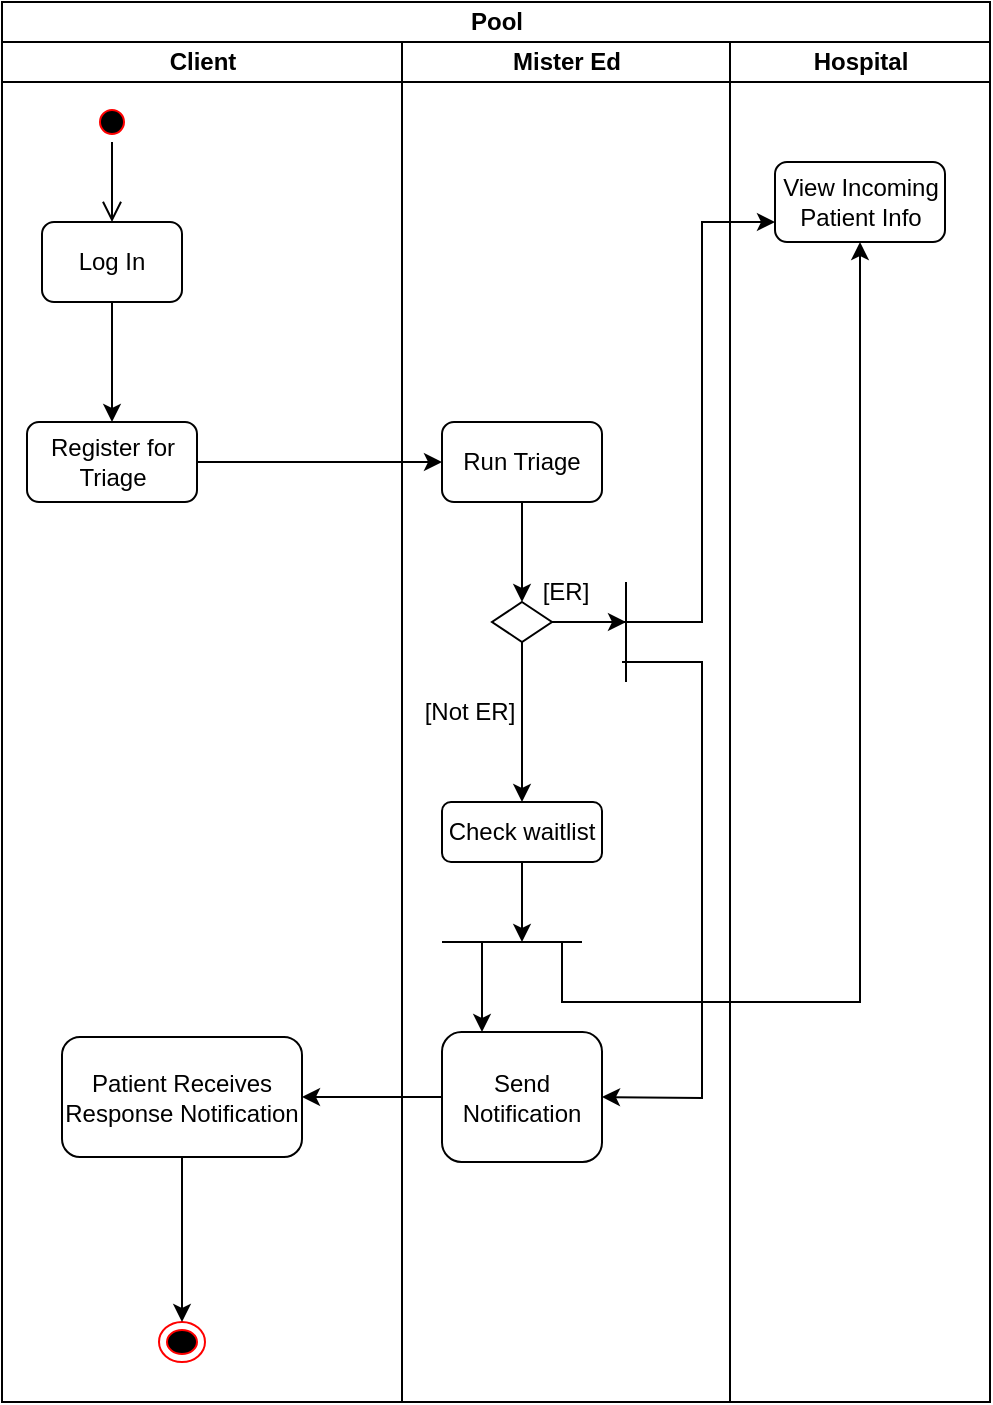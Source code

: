 <mxfile version="24.7.17">
  <diagram name="Page-1" id="bOFyLktQ3b1tLQeO2AxJ">
    <mxGraphModel dx="794" dy="458" grid="1" gridSize="10" guides="1" tooltips="1" connect="1" arrows="1" fold="1" page="1" pageScale="1" pageWidth="850" pageHeight="1100" math="0" shadow="0">
      <root>
        <mxCell id="0" />
        <mxCell id="1" parent="0" />
        <mxCell id="eFiqkfWfOuMBbfG-rL7w-1" value="Pool" style="swimlane;childLayout=stackLayout;resizeParent=1;resizeParentMax=0;startSize=20;html=1;" parent="1" vertex="1">
          <mxGeometry x="230.0" y="50" width="494.0" height="700" as="geometry" />
        </mxCell>
        <mxCell id="eFiqkfWfOuMBbfG-rL7w-2" value="Client" style="swimlane;startSize=20;html=1;" parent="eFiqkfWfOuMBbfG-rL7w-1" vertex="1">
          <mxGeometry y="20" width="200" height="680" as="geometry" />
        </mxCell>
        <mxCell id="eFiqkfWfOuMBbfG-rL7w-5" value="" style="edgeStyle=orthogonalEdgeStyle;rounded=0;orthogonalLoop=1;jettySize=auto;html=1;" parent="eFiqkfWfOuMBbfG-rL7w-2" source="eFiqkfWfOuMBbfG-rL7w-6" target="eFiqkfWfOuMBbfG-rL7w-7" edge="1">
          <mxGeometry relative="1" as="geometry" />
        </mxCell>
        <mxCell id="eFiqkfWfOuMBbfG-rL7w-6" value="Log In" style="rounded=1;whiteSpace=wrap;html=1;" parent="eFiqkfWfOuMBbfG-rL7w-2" vertex="1">
          <mxGeometry x="20.0" y="90" width="70" height="40" as="geometry" />
        </mxCell>
        <mxCell id="eFiqkfWfOuMBbfG-rL7w-7" value="Register for Triage" style="rounded=1;whiteSpace=wrap;html=1;" parent="eFiqkfWfOuMBbfG-rL7w-2" vertex="1">
          <mxGeometry x="12.5" y="190" width="85" height="40" as="geometry" />
        </mxCell>
        <mxCell id="eFiqkfWfOuMBbfG-rL7w-8" value="Patient Receives Response Notification" style="rounded=1;whiteSpace=wrap;html=1;" parent="eFiqkfWfOuMBbfG-rL7w-2" vertex="1">
          <mxGeometry x="30.0" y="497.5" width="120" height="60" as="geometry" />
        </mxCell>
        <mxCell id="hl-gX79aC6kVuCpHzivx-5" value="" style="ellipse;html=1;shape=startState;fillColor=#000000;strokeColor=#ff0000;" vertex="1" parent="eFiqkfWfOuMBbfG-rL7w-2">
          <mxGeometry x="45" y="30" width="20" height="20" as="geometry" />
        </mxCell>
        <mxCell id="hl-gX79aC6kVuCpHzivx-6" value="" style="edgeStyle=orthogonalEdgeStyle;html=1;verticalAlign=bottom;endArrow=open;endSize=8;strokeColor=#000000;rounded=0;entryX=0.5;entryY=0;entryDx=0;entryDy=0;" edge="1" source="hl-gX79aC6kVuCpHzivx-5" parent="eFiqkfWfOuMBbfG-rL7w-2" target="eFiqkfWfOuMBbfG-rL7w-6">
          <mxGeometry relative="1" as="geometry">
            <mxPoint x="175.0" y="630" as="targetPoint" />
          </mxGeometry>
        </mxCell>
        <mxCell id="hl-gX79aC6kVuCpHzivx-7" value="" style="ellipse;html=1;shape=endState;fillColor=#000000;strokeColor=#ff0000;" vertex="1" parent="eFiqkfWfOuMBbfG-rL7w-2">
          <mxGeometry x="78.5" y="640" width="23" height="20" as="geometry" />
        </mxCell>
        <mxCell id="hl-gX79aC6kVuCpHzivx-8" value="" style="edgeStyle=orthogonalEdgeStyle;rounded=0;orthogonalLoop=1;jettySize=auto;html=1;exitX=0.5;exitY=1;exitDx=0;exitDy=0;entryX=0.5;entryY=0;entryDx=0;entryDy=0;" edge="1" parent="eFiqkfWfOuMBbfG-rL7w-2" source="eFiqkfWfOuMBbfG-rL7w-8" target="hl-gX79aC6kVuCpHzivx-7">
          <mxGeometry relative="1" as="geometry">
            <mxPoint x="282.0" y="670" as="sourcePoint" />
            <mxPoint x="90.0" y="700" as="targetPoint" />
          </mxGeometry>
        </mxCell>
        <mxCell id="eFiqkfWfOuMBbfG-rL7w-9" value="Mister Ed" style="swimlane;startSize=20;html=1;" parent="eFiqkfWfOuMBbfG-rL7w-1" vertex="1">
          <mxGeometry x="200" y="20" width="164" height="680" as="geometry" />
        </mxCell>
        <mxCell id="eFiqkfWfOuMBbfG-rL7w-10" value="" style="edgeStyle=orthogonalEdgeStyle;rounded=0;orthogonalLoop=1;jettySize=auto;html=1;" parent="eFiqkfWfOuMBbfG-rL7w-9" source="eFiqkfWfOuMBbfG-rL7w-11" edge="1">
          <mxGeometry relative="1" as="geometry">
            <mxPoint x="60.0" y="280" as="targetPoint" />
          </mxGeometry>
        </mxCell>
        <mxCell id="eFiqkfWfOuMBbfG-rL7w-11" value="Run Triage" style="rounded=1;whiteSpace=wrap;html=1;" parent="eFiqkfWfOuMBbfG-rL7w-9" vertex="1">
          <mxGeometry x="20.0" y="190" width="80" height="40" as="geometry" />
        </mxCell>
        <mxCell id="eFiqkfWfOuMBbfG-rL7w-12" value="Check waitlist" style="rounded=1;whiteSpace=wrap;html=1;" parent="eFiqkfWfOuMBbfG-rL7w-9" vertex="1">
          <mxGeometry x="20.0" y="380" width="80" height="30" as="geometry" />
        </mxCell>
        <mxCell id="eFiqkfWfOuMBbfG-rL7w-13" value="" style="edgeStyle=orthogonalEdgeStyle;rounded=0;orthogonalLoop=1;jettySize=auto;html=1;" parent="eFiqkfWfOuMBbfG-rL7w-9" source="eFiqkfWfOuMBbfG-rL7w-14" target="eFiqkfWfOuMBbfG-rL7w-12" edge="1">
          <mxGeometry relative="1" as="geometry" />
        </mxCell>
        <mxCell id="eFiqkfWfOuMBbfG-rL7w-14" value="" style="rhombus;whiteSpace=wrap;html=1;" parent="eFiqkfWfOuMBbfG-rL7w-9" vertex="1">
          <mxGeometry x="45.0" y="280" width="30" height="20" as="geometry" />
        </mxCell>
        <mxCell id="eFiqkfWfOuMBbfG-rL7w-15" value="[ER]" style="text;html=1;align=center;verticalAlign=middle;whiteSpace=wrap;rounded=0;" parent="eFiqkfWfOuMBbfG-rL7w-9" vertex="1">
          <mxGeometry x="52.0" y="260" width="60" height="30" as="geometry" />
        </mxCell>
        <mxCell id="eFiqkfWfOuMBbfG-rL7w-16" value="[Not ER]" style="text;html=1;align=center;verticalAlign=middle;whiteSpace=wrap;rounded=0;" parent="eFiqkfWfOuMBbfG-rL7w-9" vertex="1">
          <mxGeometry x="4.0" y="320" width="60" height="30" as="geometry" />
        </mxCell>
        <mxCell id="eFiqkfWfOuMBbfG-rL7w-17" value="Send Notification" style="rounded=1;whiteSpace=wrap;html=1;" parent="eFiqkfWfOuMBbfG-rL7w-9" vertex="1">
          <mxGeometry x="20" y="495" width="80" height="65" as="geometry" />
        </mxCell>
        <mxCell id="eFiqkfWfOuMBbfG-rL7w-18" value="" style="endArrow=none;html=1;rounded=0;exitX=0.75;exitY=1;exitDx=0;exitDy=0;" parent="eFiqkfWfOuMBbfG-rL7w-9" edge="1">
          <mxGeometry width="50" height="50" relative="1" as="geometry">
            <mxPoint x="112.0" y="270" as="sourcePoint" />
            <mxPoint x="112.0" y="320" as="targetPoint" />
          </mxGeometry>
        </mxCell>
        <mxCell id="eFiqkfWfOuMBbfG-rL7w-19" value="" style="endArrow=classic;html=1;rounded=0;exitX=1;exitY=0.5;exitDx=0;exitDy=0;entryX=1;entryY=1;entryDx=0;entryDy=0;" parent="eFiqkfWfOuMBbfG-rL7w-9" source="eFiqkfWfOuMBbfG-rL7w-14" target="eFiqkfWfOuMBbfG-rL7w-15" edge="1">
          <mxGeometry width="50" height="50" relative="1" as="geometry">
            <mxPoint x="10.0" y="350" as="sourcePoint" />
            <mxPoint x="60.0" y="300" as="targetPoint" />
          </mxGeometry>
        </mxCell>
        <mxCell id="eFiqkfWfOuMBbfG-rL7w-20" value="" style="endArrow=classic;html=1;rounded=0;entryX=0;entryY=0.75;entryDx=0;entryDy=0;" parent="eFiqkfWfOuMBbfG-rL7w-9" target="eFiqkfWfOuMBbfG-rL7w-22" edge="1">
          <mxGeometry width="50" height="50" relative="1" as="geometry">
            <mxPoint x="110.0" y="290" as="sourcePoint" />
            <mxPoint x="276.5" y="90" as="targetPoint" />
            <Array as="points">
              <mxPoint x="150.0" y="290" />
              <mxPoint x="150.0" y="90" />
            </Array>
          </mxGeometry>
        </mxCell>
        <mxCell id="eFiqkfWfOuMBbfG-rL7w-21" value="Hospital" style="swimlane;startSize=20;html=1;" parent="eFiqkfWfOuMBbfG-rL7w-1" vertex="1">
          <mxGeometry x="364" y="20" width="130.0" height="680" as="geometry" />
        </mxCell>
        <mxCell id="eFiqkfWfOuMBbfG-rL7w-22" value="View Incoming Patient Info" style="rounded=1;whiteSpace=wrap;html=1;" parent="eFiqkfWfOuMBbfG-rL7w-21" vertex="1">
          <mxGeometry x="22.5" y="60" width="85" height="40" as="geometry" />
        </mxCell>
        <mxCell id="eFiqkfWfOuMBbfG-rL7w-23" value="" style="edgeStyle=orthogonalEdgeStyle;rounded=0;orthogonalLoop=1;jettySize=auto;html=1;" parent="eFiqkfWfOuMBbfG-rL7w-1" source="eFiqkfWfOuMBbfG-rL7w-7" target="eFiqkfWfOuMBbfG-rL7w-11" edge="1">
          <mxGeometry relative="1" as="geometry" />
        </mxCell>
        <mxCell id="eFiqkfWfOuMBbfG-rL7w-24" value="" style="endArrow=classic;html=1;rounded=0;exitX=0;exitY=0.5;exitDx=0;exitDy=0;" parent="eFiqkfWfOuMBbfG-rL7w-1" source="eFiqkfWfOuMBbfG-rL7w-17" target="eFiqkfWfOuMBbfG-rL7w-8" edge="1">
          <mxGeometry width="50" height="50" relative="1" as="geometry">
            <mxPoint x="330.0" y="510" as="sourcePoint" />
            <mxPoint x="130.0" y="548" as="targetPoint" />
          </mxGeometry>
        </mxCell>
        <mxCell id="eFiqkfWfOuMBbfG-rL7w-25" value="" style="endArrow=classic;html=1;rounded=0;entryX=1;entryY=0.5;entryDx=0;entryDy=0;" parent="1" target="eFiqkfWfOuMBbfG-rL7w-17" edge="1">
          <mxGeometry width="50" height="50" relative="1" as="geometry">
            <mxPoint x="540" y="380" as="sourcePoint" />
            <mxPoint x="420" y="410" as="targetPoint" />
            <Array as="points">
              <mxPoint x="580" y="380" />
              <mxPoint x="580" y="598" />
            </Array>
          </mxGeometry>
        </mxCell>
        <mxCell id="eFiqkfWfOuMBbfG-rL7w-26" value="" style="endArrow=none;html=1;rounded=0;" parent="1" edge="1">
          <mxGeometry width="50" height="50" relative="1" as="geometry">
            <mxPoint x="450" y="520" as="sourcePoint" />
            <mxPoint x="520" y="520" as="targetPoint" />
          </mxGeometry>
        </mxCell>
        <mxCell id="eFiqkfWfOuMBbfG-rL7w-27" value="" style="endArrow=classic;html=1;rounded=0;exitX=0.5;exitY=1;exitDx=0;exitDy=0;" parent="1" source="eFiqkfWfOuMBbfG-rL7w-12" edge="1">
          <mxGeometry width="50" height="50" relative="1" as="geometry">
            <mxPoint x="590" y="400" as="sourcePoint" />
            <mxPoint x="490" y="520" as="targetPoint" />
          </mxGeometry>
        </mxCell>
        <mxCell id="eFiqkfWfOuMBbfG-rL7w-28" value="" style="endArrow=classic;html=1;rounded=0;entryX=0.25;entryY=0;entryDx=0;entryDy=0;" parent="1" target="eFiqkfWfOuMBbfG-rL7w-17" edge="1">
          <mxGeometry width="50" height="50" relative="1" as="geometry">
            <mxPoint x="470" y="520" as="sourcePoint" />
            <mxPoint x="640" y="350" as="targetPoint" />
          </mxGeometry>
        </mxCell>
        <mxCell id="eFiqkfWfOuMBbfG-rL7w-29" value="" style="endArrow=classic;html=1;rounded=0;entryX=0.5;entryY=1;entryDx=0;entryDy=0;" parent="1" target="eFiqkfWfOuMBbfG-rL7w-22" edge="1">
          <mxGeometry width="50" height="50" relative="1" as="geometry">
            <mxPoint x="510" y="520" as="sourcePoint" />
            <mxPoint x="670" y="550" as="targetPoint" />
            <Array as="points">
              <mxPoint x="510" y="550" />
              <mxPoint x="659" y="550" />
            </Array>
          </mxGeometry>
        </mxCell>
      </root>
    </mxGraphModel>
  </diagram>
</mxfile>
